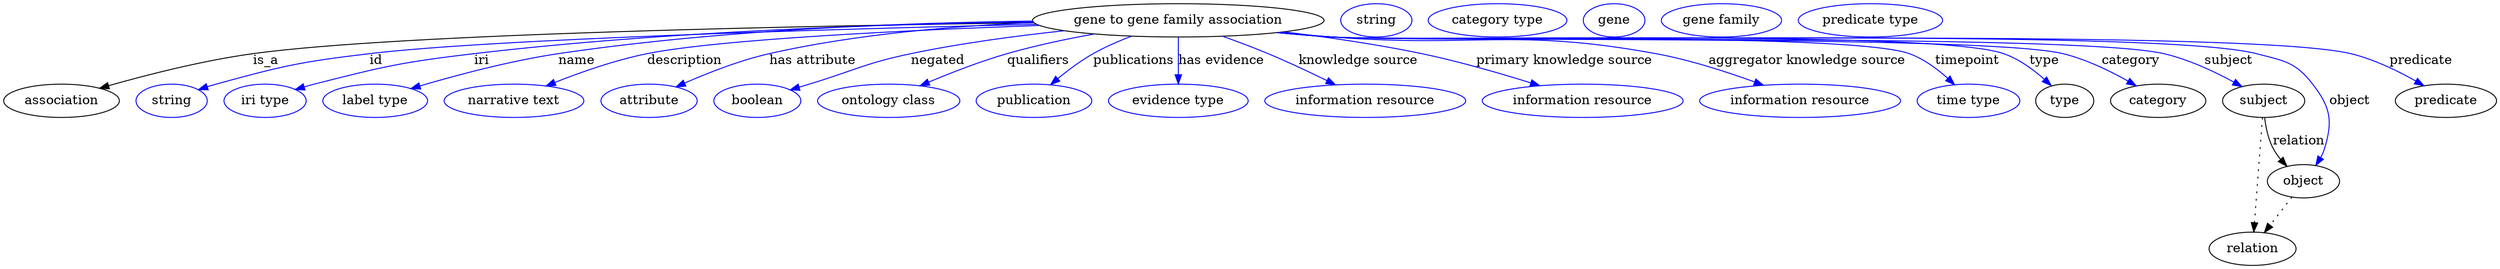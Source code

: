 digraph {
	graph [bb="0,0,2692,283"];
	node [label="\N"];
	"gene to gene family association"	[height=0.5,
		label="gene to gene family association",
		pos="1267.4,265",
		width=4.3691];
	association	[height=0.5,
		pos="62.394,178",
		width=1.7332];
	"gene to gene family association" -> association	[label=is_a,
		lp="282.39,221.5",
		pos="e,103.74,191.66 1111.3,262.4 872.24,259.28 426.35,250.71 268.39,229 214.84,221.64 154.92,206.26 113.57,194.5"];
	id	[color=blue,
		height=0.5,
		label=string,
		pos="181.39,178",
		width=1.0652];
	"gene to gene family association" -> id	[color=blue,
		label=id,
		lp="401.39,221.5",
		pos="e,210.37,190.01 1114.1,260.76 901.78,255.77 529.1,245.07 394.39,229 320.14,220.14 301.49,215.87 229.39,196 226.28,195.14 223.08,\
194.18 219.88,193.17",
		style=solid];
	iri	[color=blue,
		height=0.5,
		label="iri type",
		pos="282.39,178",
		width=1.2277];
	"gene to gene family association" -> iri	[color=blue,
		label=iri,
		lp="515.39,221.5",
		pos="e,315.29,190.23 1110.8,263.34 956.71,261.14 715.13,253.58 507.39,229 430.1,219.85 410.81,215.26 335.39,196 332.02,195.14 328.54,\
194.18 325.05,193.17",
		style=solid];
	name	[color=blue,
		height=0.5,
		label="label type",
		pos="401.39,178",
		width=1.5707];
	"gene to gene family association" -> name	[color=blue,
		label=name,
		lp="618.39,221.5",
		pos="e,440.17,191.27 1110.1,264.37 973.94,262.65 772.2,255.18 598.39,229 546.93,221.25 489.37,205.83 449.83,194.15",
		style=solid];
	description	[color=blue,
		height=0.5,
		label="narrative text",
		pos="551.39,178",
		width=2.0943];
	"gene to gene family association" -> description	[color=blue,
		label=description,
		lp="733.89,221.5",
		pos="e,585.65,194.09 1117.1,259.55 974.73,254.48 771.37,244.78 693.39,229 659.48,222.13 622.67,209 595.02,197.91",
		style=solid];
	"has attribute"	[color=blue,
		height=0.5,
		label=attribute,
		pos="696.39,178",
		width=1.4443];
	"gene to gene family association" -> "has attribute"	[color=blue,
		label="has attribute",
		lp="872.39,221.5",
		pos="e,725.34,193.03 1111.3,262.66 1025.9,259.19 918.83,250.32 825.39,229 793.83,221.8 759.75,208.32 734.54,197.17",
		style=solid];
	negated	[color=blue,
		height=0.5,
		label=boolean,
		pos="813.39,178",
		width=1.2999];
	"gene to gene family association" -> negated	[color=blue,
		label=negated,
		lp="1007.4,221.5",
		pos="e,848.59,189.93 1144.3,253.78 1092.7,248.29 1032.3,240.27 978.39,229 928.43,218.56 917.22,210.87 868.39,196 865.09,194.99 861.68,\
193.95 858.25,192.9",
		style=solid];
	qualifiers	[color=blue,
		height=0.5,
		label="ontology class",
		pos="954.39,178",
		width=2.1304];
	"gene to gene family association" -> qualifiers	[color=blue,
		label=qualifiers,
		lp="1115.9,221.5",
		pos="e,988.3,194.24 1176.3,250.23 1146.1,244.75 1112.6,237.66 1082.4,229 1053.5,220.71 1022.1,208.5 997.66,198.21",
		style=solid];
	publications	[color=blue,
		height=0.5,
		label=publication,
		pos="1111.4,178",
		width=1.7332];
	"gene to gene family association" -> publications	[color=blue,
		label=publications,
		lp="1219.4,221.5",
		pos="e,1129.4,195.45 1217,247.93 1203.1,242.68 1188.3,236.3 1175.4,229 1162,221.42 1148.3,211.19 1137.1,201.95",
		style=solid];
	"has evidence"	[color=blue,
		height=0.5,
		label="evidence type",
		pos="1267.4,178",
		width=2.0943];
	"gene to gene family association" -> "has evidence"	[color=blue,
		label="has evidence",
		lp="1313.9,221.5",
		pos="e,1267.4,196.18 1267.4,246.8 1267.4,235.16 1267.4,219.55 1267.4,206.24",
		style=solid];
	"knowledge source"	[color=blue,
		height=0.5,
		label="information resource",
		pos="1469.4,178",
		width=3.015];
	"gene to gene family association" -> "knowledge source"	[color=blue,
		label="knowledge source",
		lp="1461.9,221.5",
		pos="e,1437.1,195.37 1315.1,247.83 1330.9,242.2 1348.5,235.62 1364.4,229 1385.7,220.11 1408.9,209.19 1428.1,199.83",
		style=solid];
	"primary knowledge source"	[color=blue,
		height=0.5,
		label="information resource",
		pos="1704.4,178",
		width=3.015];
	"gene to gene family association" -> "primary knowledge source"	[color=blue,
		label="primary knowledge source",
		lp="1684.4,221.5",
		pos="e,1658,194.37 1381.3,252.56 1427.8,246.93 1481.9,239.13 1530.4,229 1570.3,220.66 1614.4,207.94 1648.3,197.41",
		style=solid];
	"aggregator knowledge source"	[color=blue,
		height=0.5,
		label="information resource",
		pos="1939.4,178",
		width=3.015];
	"gene to gene family association" -> "aggregator knowledge source"	[color=blue,
		label="aggregator knowledge source",
		lp="1946.9,221.5",
		pos="e,1899.7,194.87 1376.9,252.06 1396.1,250.2 1415.8,248.43 1434.4,247 1589.3,235.13 1630.6,256.94 1783.4,229 1820,222.31 1859.9,209.39 \
1890.2,198.37",
		style=solid];
	timepoint	[color=blue,
		height=0.5,
		label="time type",
		pos="2121.4,178",
		width=1.5346];
	"gene to gene family association" -> timepoint	[color=blue,
		label=timepoint,
		lp="2120.4,221.5",
		pos="e,2106.3,195.38 1375.1,251.88 1394.8,249.99 1415.2,248.25 1434.4,247 1503.5,242.49 1992.2,252.49 2057.4,229 2072.9,223.4 2087.6,\
212.48 2099,202.27",
		style=solid];
	type	[height=0.5,
		pos="2225.4,178",
		width=0.86659];
	"gene to gene family association" -> type	[color=blue,
		label=type,
		lp="2203.4,221.5",
		pos="e,2210.8,194.44 1375.1,251.81 1394.8,249.93 1415.2,248.21 1434.4,247 1514.8,241.92 2083.3,255.61 2159.4,229 2175.7,223.29 2191.3,\
211.91 2203.2,201.45",
		style=solid];
	category	[height=0.5,
		pos="2326.4,178",
		width=1.4263];
	"gene to gene family association" -> category	[color=blue,
		label=category,
		lp="2296.9,221.5",
		pos="e,2302.5,194.25 1374.6,251.82 1394.5,249.93 1415.1,248.2 1434.4,247 1521.9,241.56 2138.2,249.62 2223.4,229 2248.2,222.99 2274.1,\
210.39 2293.7,199.35",
		style=solid];
	subject	[height=0.5,
		pos="2440.4,178",
		width=1.2277];
	"gene to gene family association" -> subject	[color=blue,
		label=subject,
		lp="2402.4,221.5",
		pos="e,2417,193.32 1374.6,251.78 1394.5,249.89 1415.1,248.18 1434.4,247 1534,240.94 2235.2,251.44 2332.4,229 2359.2,222.81 2387.4,209.51 \
2408.2,198.19",
		style=solid];
	object	[height=0.5,
		pos="2483.4,91",
		width=1.0832];
	"gene to gene family association" -> object	[color=blue,
		label=object,
		lp="2533.4,178",
		pos="e,2496.8,108.09 1374.6,251.75 1394.5,249.86 1415,248.16 1434.4,247 1545.1,240.38 2325.1,257.19 2432.4,229 2462.2,221.17 2474.6,220.43 \
2493.4,196 2512.4,171.26 2515.3,156.9 2506.4,127 2505.4,123.55 2503.9,120.13 2502.1,116.85",
		style=solid];
	predicate	[height=0.5,
		pos="2637.4,178",
		width=1.5165];
	"gene to gene family association" -> predicate	[color=blue,
		label=predicate,
		lp="2610.4,221.5",
		pos="e,2613.6,194.3 1374.2,251.76 1394.2,249.86 1414.9,248.15 1434.4,247 1556.4,239.8 2415.5,257.36 2534.4,229 2559.3,223.07 2585.1,210.47 \
2604.7,199.41",
		style=solid];
	association_type	[color=blue,
		height=0.5,
		label=string,
		pos="1481.4,265",
		width=1.0652];
	association_category	[color=blue,
		height=0.5,
		label="category type",
		pos="1612.4,265",
		width=2.0762];
	subject -> object	[label=relation,
		lp="2478.4,134.5",
		pos="e,2465.5,107.23 2441.5,159.55 2442.7,149.57 2445.2,137.07 2450.4,127 2452.6,122.68 2455.5,118.52 2458.7,114.66"];
	relation	[height=0.5,
		pos="2428.4,18",
		width=1.2999];
	subject -> relation	[pos="e,2429.7,36.188 2439.1,159.79 2437,132.48 2433,78.994 2430.5,46.38",
		style=dotted];
	"gene to gene family association_subject"	[color=blue,
		height=0.5,
		label=gene,
		pos="1738.4,265",
		width=0.92075];
	object -> relation	[pos="e,2441.2,35.54 2470.9,73.889 2464,64.939 2455.2,53.617 2447.4,43.584",
		style=dotted];
	"gene to gene family association_object"	[color=blue,
		height=0.5,
		label="gene family",
		pos="1854.4,265",
		width=1.8054];
	"gene to gene family association_predicate"	[color=blue,
		height=0.5,
		label="predicate type",
		pos="2015.4,265",
		width=2.1665];
}

